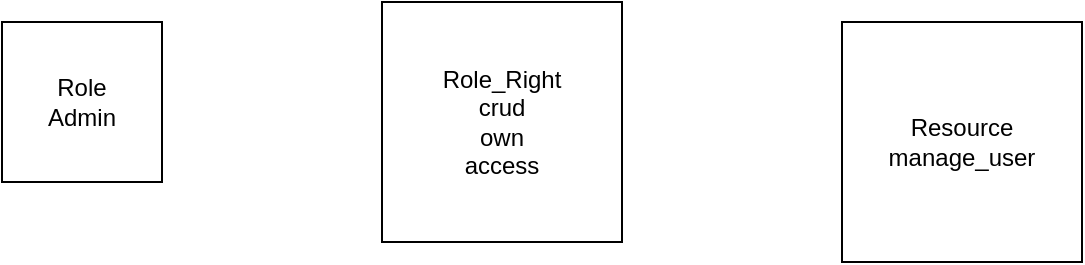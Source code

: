 <mxfile version="14.9.3" type="github"><diagram id="lXKEoylUxcD1URq9T258" name="Page-1"><mxGraphModel dx="1422" dy="761" grid="1" gridSize="10" guides="1" tooltips="1" connect="1" arrows="1" fold="1" page="1" pageScale="1" pageWidth="827" pageHeight="1169" math="0" shadow="0"><root><mxCell id="0"/><mxCell id="1" parent="0"/><mxCell id="D_ZYwCBsFhH5UaL3llKl-18" value="Resource&lt;br&gt;manage_user" style="whiteSpace=wrap;html=1;aspect=fixed;" vertex="1" parent="1"><mxGeometry x="570" y="360" width="120" height="120" as="geometry"/></mxCell><mxCell id="D_ZYwCBsFhH5UaL3llKl-19" value="Role_Right&lt;br&gt;crud&lt;br&gt;own&lt;br&gt;access" style="whiteSpace=wrap;html=1;aspect=fixed;" vertex="1" parent="1"><mxGeometry x="340" y="350" width="120" height="120" as="geometry"/></mxCell><mxCell id="D_ZYwCBsFhH5UaL3llKl-20" value="Role&lt;br&gt;Admin" style="whiteSpace=wrap;html=1;aspect=fixed;" vertex="1" parent="1"><mxGeometry x="150" y="360" width="80" height="80" as="geometry"/></mxCell></root></mxGraphModel></diagram></mxfile>